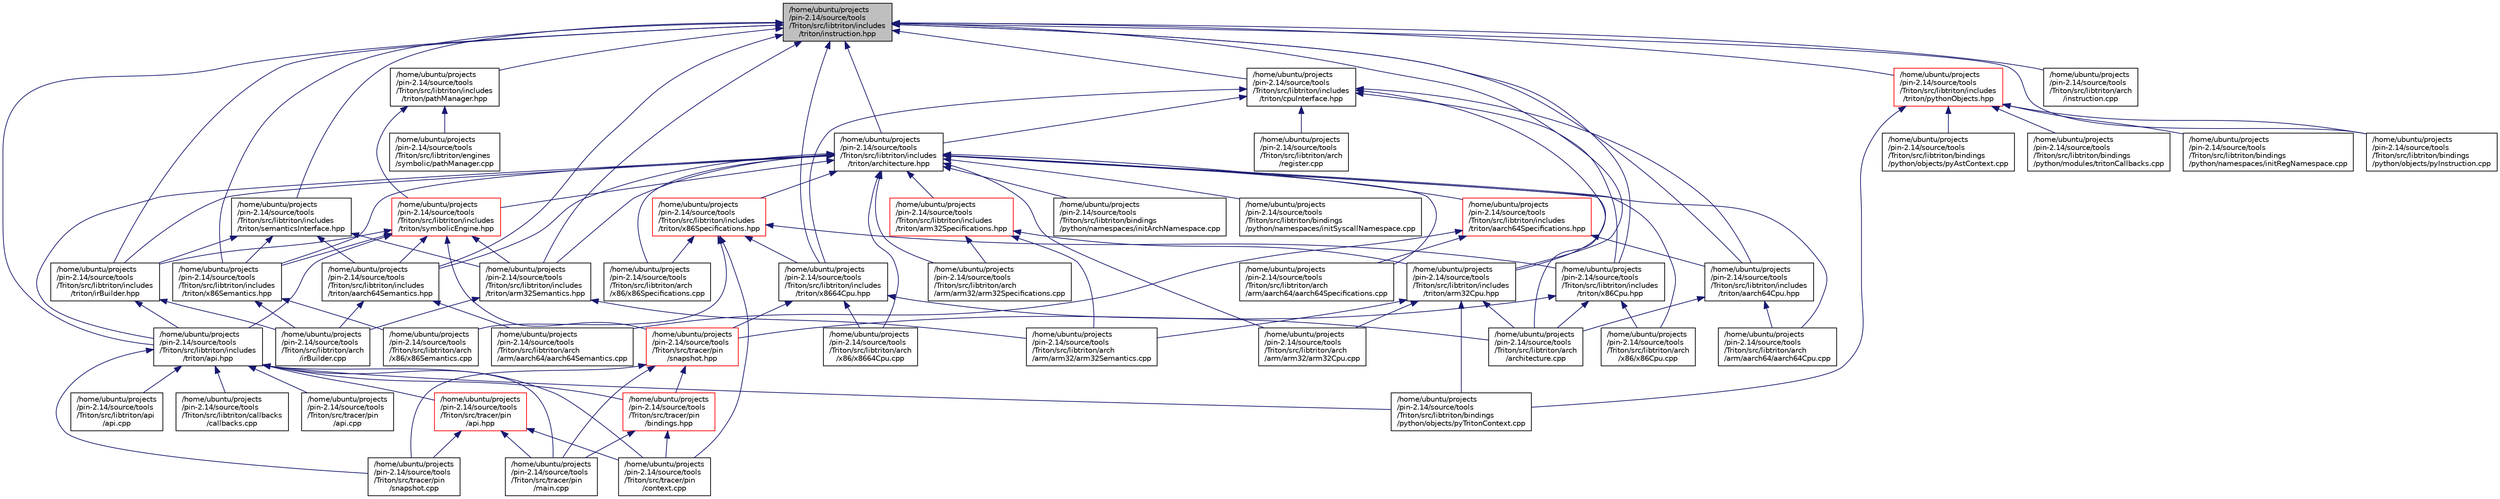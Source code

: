 digraph "/home/ubuntu/projects/pin-2.14/source/tools/Triton/src/libtriton/includes/triton/instruction.hpp"
{
  edge [fontname="Helvetica",fontsize="10",labelfontname="Helvetica",labelfontsize="10"];
  node [fontname="Helvetica",fontsize="10",shape=record];
  Node0 [label="/home/ubuntu/projects\l/pin-2.14/source/tools\l/Triton/src/libtriton/includes\l/triton/instruction.hpp",height=0.2,width=0.4,color="black", fillcolor="grey75", style="filled", fontcolor="black"];
  Node0 -> Node1 [dir="back",color="midnightblue",fontsize="10",style="solid",fontname="Helvetica"];
  Node1 [label="/home/ubuntu/projects\l/pin-2.14/source/tools\l/Triton/src/libtriton/includes\l/triton/cpuInterface.hpp",height=0.2,width=0.4,color="black", fillcolor="white", style="filled",URL="$cpuInterface_8hpp.html"];
  Node1 -> Node2 [dir="back",color="midnightblue",fontsize="10",style="solid",fontname="Helvetica"];
  Node2 [label="/home/ubuntu/projects\l/pin-2.14/source/tools\l/Triton/src/libtriton/includes\l/triton/architecture.hpp",height=0.2,width=0.4,color="black", fillcolor="white", style="filled",URL="$architecture_8hpp.html"];
  Node2 -> Node3 [dir="back",color="midnightblue",fontsize="10",style="solid",fontname="Helvetica"];
  Node3 [label="/home/ubuntu/projects\l/pin-2.14/source/tools\l/Triton/src/libtriton/includes\l/triton/api.hpp",height=0.2,width=0.4,color="black", fillcolor="white", style="filled",URL="$libtriton_2includes_2triton_2api_8hpp.html"];
  Node3 -> Node4 [dir="back",color="midnightblue",fontsize="10",style="solid",fontname="Helvetica"];
  Node4 [label="/home/ubuntu/projects\l/pin-2.14/source/tools\l/Triton/src/libtriton/api\l/api.cpp",height=0.2,width=0.4,color="black", fillcolor="white", style="filled",URL="$libtriton_2api_2api_8cpp.html"];
  Node3 -> Node5 [dir="back",color="midnightblue",fontsize="10",style="solid",fontname="Helvetica"];
  Node5 [label="/home/ubuntu/projects\l/pin-2.14/source/tools\l/Triton/src/libtriton/bindings\l/python/objects/pyTritonContext.cpp",height=0.2,width=0.4,color="black", fillcolor="white", style="filled",URL="$pyTritonContext_8cpp.html"];
  Node3 -> Node6 [dir="back",color="midnightblue",fontsize="10",style="solid",fontname="Helvetica"];
  Node6 [label="/home/ubuntu/projects\l/pin-2.14/source/tools\l/Triton/src/libtriton/callbacks\l/callbacks.cpp",height=0.2,width=0.4,color="black", fillcolor="white", style="filled",URL="$libtriton_2callbacks_2callbacks_8cpp.html"];
  Node3 -> Node7 [dir="back",color="midnightblue",fontsize="10",style="solid",fontname="Helvetica"];
  Node7 [label="/home/ubuntu/projects\l/pin-2.14/source/tools\l/Triton/src/tracer/pin\l/api.cpp",height=0.2,width=0.4,color="black", fillcolor="white", style="filled",URL="$tracer_2pin_2api_8cpp.html"];
  Node3 -> Node8 [dir="back",color="midnightblue",fontsize="10",style="solid",fontname="Helvetica"];
  Node8 [label="/home/ubuntu/projects\l/pin-2.14/source/tools\l/Triton/src/tracer/pin\l/api.hpp",height=0.2,width=0.4,color="red", fillcolor="white", style="filled",URL="$tracer_2pin_2api_8hpp.html"];
  Node8 -> Node10 [dir="back",color="midnightblue",fontsize="10",style="solid",fontname="Helvetica"];
  Node10 [label="/home/ubuntu/projects\l/pin-2.14/source/tools\l/Triton/src/tracer/pin\l/context.cpp",height=0.2,width=0.4,color="black", fillcolor="white", style="filled",URL="$context_8cpp.html"];
  Node8 -> Node11 [dir="back",color="midnightblue",fontsize="10",style="solid",fontname="Helvetica"];
  Node11 [label="/home/ubuntu/projects\l/pin-2.14/source/tools\l/Triton/src/tracer/pin\l/main.cpp",height=0.2,width=0.4,color="black", fillcolor="white", style="filled",URL="$main_8cpp.html"];
  Node8 -> Node12 [dir="back",color="midnightblue",fontsize="10",style="solid",fontname="Helvetica"];
  Node12 [label="/home/ubuntu/projects\l/pin-2.14/source/tools\l/Triton/src/tracer/pin\l/snapshot.cpp",height=0.2,width=0.4,color="black", fillcolor="white", style="filled",URL="$snapshot_8cpp.html"];
  Node3 -> Node13 [dir="back",color="midnightblue",fontsize="10",style="solid",fontname="Helvetica"];
  Node13 [label="/home/ubuntu/projects\l/pin-2.14/source/tools\l/Triton/src/tracer/pin\l/bindings.hpp",height=0.2,width=0.4,color="red", fillcolor="white", style="filled",URL="$bindings_8hpp.html"];
  Node13 -> Node10 [dir="back",color="midnightblue",fontsize="10",style="solid",fontname="Helvetica"];
  Node13 -> Node11 [dir="back",color="midnightblue",fontsize="10",style="solid",fontname="Helvetica"];
  Node3 -> Node10 [dir="back",color="midnightblue",fontsize="10",style="solid",fontname="Helvetica"];
  Node3 -> Node11 [dir="back",color="midnightblue",fontsize="10",style="solid",fontname="Helvetica"];
  Node3 -> Node12 [dir="back",color="midnightblue",fontsize="10",style="solid",fontname="Helvetica"];
  Node2 -> Node16 [dir="back",color="midnightblue",fontsize="10",style="solid",fontname="Helvetica"];
  Node16 [label="/home/ubuntu/projects\l/pin-2.14/source/tools\l/Triton/src/libtriton/includes\l/triton/irBuilder.hpp",height=0.2,width=0.4,color="black", fillcolor="white", style="filled",URL="$irBuilder_8hpp.html"];
  Node16 -> Node3 [dir="back",color="midnightblue",fontsize="10",style="solid",fontname="Helvetica"];
  Node16 -> Node17 [dir="back",color="midnightblue",fontsize="10",style="solid",fontname="Helvetica"];
  Node17 [label="/home/ubuntu/projects\l/pin-2.14/source/tools\l/Triton/src/libtriton/arch\l/irBuilder.cpp",height=0.2,width=0.4,color="black", fillcolor="white", style="filled",URL="$irBuilder_8cpp.html"];
  Node2 -> Node18 [dir="back",color="midnightblue",fontsize="10",style="solid",fontname="Helvetica"];
  Node18 [label="/home/ubuntu/projects\l/pin-2.14/source/tools\l/Triton/src/libtriton/includes\l/triton/symbolicEngine.hpp",height=0.2,width=0.4,color="red", fillcolor="white", style="filled",URL="$symbolicEngine_8hpp.html"];
  Node18 -> Node16 [dir="back",color="midnightblue",fontsize="10",style="solid",fontname="Helvetica"];
  Node18 -> Node3 [dir="back",color="midnightblue",fontsize="10",style="solid",fontname="Helvetica"];
  Node18 -> Node20 [dir="back",color="midnightblue",fontsize="10",style="solid",fontname="Helvetica"];
  Node20 [label="/home/ubuntu/projects\l/pin-2.14/source/tools\l/Triton/src/libtriton/includes\l/triton/aarch64Semantics.hpp",height=0.2,width=0.4,color="black", fillcolor="white", style="filled",URL="$aarch64Semantics_8hpp.html"];
  Node20 -> Node21 [dir="back",color="midnightblue",fontsize="10",style="solid",fontname="Helvetica"];
  Node21 [label="/home/ubuntu/projects\l/pin-2.14/source/tools\l/Triton/src/libtriton/arch\l/arm/aarch64/aarch64Semantics.cpp",height=0.2,width=0.4,color="black", fillcolor="white", style="filled",URL="$aarch64Semantics_8cpp.html"];
  Node20 -> Node17 [dir="back",color="midnightblue",fontsize="10",style="solid",fontname="Helvetica"];
  Node18 -> Node22 [dir="back",color="midnightblue",fontsize="10",style="solid",fontname="Helvetica"];
  Node22 [label="/home/ubuntu/projects\l/pin-2.14/source/tools\l/Triton/src/libtriton/includes\l/triton/arm32Semantics.hpp",height=0.2,width=0.4,color="black", fillcolor="white", style="filled",URL="$arm32Semantics_8hpp.html"];
  Node22 -> Node23 [dir="back",color="midnightblue",fontsize="10",style="solid",fontname="Helvetica"];
  Node23 [label="/home/ubuntu/projects\l/pin-2.14/source/tools\l/Triton/src/libtriton/arch\l/arm/arm32/arm32Semantics.cpp",height=0.2,width=0.4,color="black", fillcolor="white", style="filled",URL="$arm32Semantics_8cpp.html"];
  Node22 -> Node17 [dir="back",color="midnightblue",fontsize="10",style="solid",fontname="Helvetica"];
  Node18 -> Node24 [dir="back",color="midnightblue",fontsize="10",style="solid",fontname="Helvetica"];
  Node24 [label="/home/ubuntu/projects\l/pin-2.14/source/tools\l/Triton/src/libtriton/includes\l/triton/x86Semantics.hpp",height=0.2,width=0.4,color="black", fillcolor="white", style="filled",URL="$x86Semantics_8hpp.html"];
  Node24 -> Node17 [dir="back",color="midnightblue",fontsize="10",style="solid",fontname="Helvetica"];
  Node24 -> Node25 [dir="back",color="midnightblue",fontsize="10",style="solid",fontname="Helvetica"];
  Node25 [label="/home/ubuntu/projects\l/pin-2.14/source/tools\l/Triton/src/libtriton/arch\l/x86/x86Semantics.cpp",height=0.2,width=0.4,color="black", fillcolor="white", style="filled",URL="$x86Semantics_8cpp.html"];
  Node18 -> Node27 [dir="back",color="midnightblue",fontsize="10",style="solid",fontname="Helvetica"];
  Node27 [label="/home/ubuntu/projects\l/pin-2.14/source/tools\l/Triton/src/tracer/pin\l/snapshot.hpp",height=0.2,width=0.4,color="red", fillcolor="white", style="filled",URL="$snapshot_8hpp.html"];
  Node27 -> Node13 [dir="back",color="midnightblue",fontsize="10",style="solid",fontname="Helvetica"];
  Node27 -> Node11 [dir="back",color="midnightblue",fontsize="10",style="solid",fontname="Helvetica"];
  Node27 -> Node12 [dir="back",color="midnightblue",fontsize="10",style="solid",fontname="Helvetica"];
  Node2 -> Node29 [dir="back",color="midnightblue",fontsize="10",style="solid",fontname="Helvetica"];
  Node29 [label="/home/ubuntu/projects\l/pin-2.14/source/tools\l/Triton/src/libtriton/includes\l/triton/aarch64Specifications.hpp",height=0.2,width=0.4,color="red", fillcolor="white", style="filled",URL="$aarch64Specifications_8hpp.html"];
  Node29 -> Node30 [dir="back",color="midnightblue",fontsize="10",style="solid",fontname="Helvetica"];
  Node30 [label="/home/ubuntu/projects\l/pin-2.14/source/tools\l/Triton/src/libtriton/includes\l/triton/aarch64Cpu.hpp",height=0.2,width=0.4,color="black", fillcolor="white", style="filled",URL="$aarch64Cpu_8hpp.html"];
  Node30 -> Node31 [dir="back",color="midnightblue",fontsize="10",style="solid",fontname="Helvetica"];
  Node31 [label="/home/ubuntu/projects\l/pin-2.14/source/tools\l/Triton/src/libtriton/arch\l/architecture.cpp",height=0.2,width=0.4,color="black", fillcolor="white", style="filled",URL="$architecture_8cpp.html"];
  Node30 -> Node32 [dir="back",color="midnightblue",fontsize="10",style="solid",fontname="Helvetica"];
  Node32 [label="/home/ubuntu/projects\l/pin-2.14/source/tools\l/Triton/src/libtriton/arch\l/arm/aarch64/aarch64Cpu.cpp",height=0.2,width=0.4,color="black", fillcolor="white", style="filled",URL="$aarch64Cpu_8cpp.html"];
  Node29 -> Node21 [dir="back",color="midnightblue",fontsize="10",style="solid",fontname="Helvetica"];
  Node29 -> Node33 [dir="back",color="midnightblue",fontsize="10",style="solid",fontname="Helvetica"];
  Node33 [label="/home/ubuntu/projects\l/pin-2.14/source/tools\l/Triton/src/libtriton/arch\l/arm/aarch64/aarch64Specifications.cpp",height=0.2,width=0.4,color="black", fillcolor="white", style="filled",URL="$aarch64Specifications_8cpp.html"];
  Node2 -> Node31 [dir="back",color="midnightblue",fontsize="10",style="solid",fontname="Helvetica"];
  Node2 -> Node36 [dir="back",color="midnightblue",fontsize="10",style="solid",fontname="Helvetica"];
  Node36 [label="/home/ubuntu/projects\l/pin-2.14/source/tools\l/Triton/src/libtriton/includes\l/triton/arm32Specifications.hpp",height=0.2,width=0.4,color="red", fillcolor="white", style="filled",URL="$arm32Specifications_8hpp.html"];
  Node36 -> Node37 [dir="back",color="midnightblue",fontsize="10",style="solid",fontname="Helvetica"];
  Node37 [label="/home/ubuntu/projects\l/pin-2.14/source/tools\l/Triton/src/libtriton/includes\l/triton/arm32Cpu.hpp",height=0.2,width=0.4,color="black", fillcolor="white", style="filled",URL="$arm32Cpu_8hpp.html"];
  Node37 -> Node31 [dir="back",color="midnightblue",fontsize="10",style="solid",fontname="Helvetica"];
  Node37 -> Node38 [dir="back",color="midnightblue",fontsize="10",style="solid",fontname="Helvetica"];
  Node38 [label="/home/ubuntu/projects\l/pin-2.14/source/tools\l/Triton/src/libtriton/arch\l/arm/arm32/arm32Cpu.cpp",height=0.2,width=0.4,color="black", fillcolor="white", style="filled",URL="$arm32Cpu_8cpp.html"];
  Node37 -> Node23 [dir="back",color="midnightblue",fontsize="10",style="solid",fontname="Helvetica"];
  Node37 -> Node5 [dir="back",color="midnightblue",fontsize="10",style="solid",fontname="Helvetica"];
  Node36 -> Node23 [dir="back",color="midnightblue",fontsize="10",style="solid",fontname="Helvetica"];
  Node36 -> Node39 [dir="back",color="midnightblue",fontsize="10",style="solid",fontname="Helvetica"];
  Node39 [label="/home/ubuntu/projects\l/pin-2.14/source/tools\l/Triton/src/libtriton/arch\l/arm/arm32/arm32Specifications.cpp",height=0.2,width=0.4,color="black", fillcolor="white", style="filled",URL="$arm32Specifications_8cpp.html"];
  Node2 -> Node40 [dir="back",color="midnightblue",fontsize="10",style="solid",fontname="Helvetica"];
  Node40 [label="/home/ubuntu/projects\l/pin-2.14/source/tools\l/Triton/src/libtriton/includes\l/triton/x86Specifications.hpp",height=0.2,width=0.4,color="red", fillcolor="white", style="filled",URL="$x86Specifications_8hpp.html"];
  Node40 -> Node41 [dir="back",color="midnightblue",fontsize="10",style="solid",fontname="Helvetica"];
  Node41 [label="/home/ubuntu/projects\l/pin-2.14/source/tools\l/Triton/src/libtriton/includes\l/triton/x8664Cpu.hpp",height=0.2,width=0.4,color="black", fillcolor="white", style="filled",URL="$x8664Cpu_8hpp.html"];
  Node41 -> Node31 [dir="back",color="midnightblue",fontsize="10",style="solid",fontname="Helvetica"];
  Node41 -> Node42 [dir="back",color="midnightblue",fontsize="10",style="solid",fontname="Helvetica"];
  Node42 [label="/home/ubuntu/projects\l/pin-2.14/source/tools\l/Triton/src/libtriton/arch\l/x86/x8664Cpu.cpp",height=0.2,width=0.4,color="black", fillcolor="white", style="filled",URL="$x8664Cpu_8cpp.html"];
  Node41 -> Node27 [dir="back",color="midnightblue",fontsize="10",style="solid",fontname="Helvetica"];
  Node40 -> Node43 [dir="back",color="midnightblue",fontsize="10",style="solid",fontname="Helvetica"];
  Node43 [label="/home/ubuntu/projects\l/pin-2.14/source/tools\l/Triton/src/libtriton/includes\l/triton/x86Cpu.hpp",height=0.2,width=0.4,color="black", fillcolor="white", style="filled",URL="$x86Cpu_8hpp.html"];
  Node43 -> Node31 [dir="back",color="midnightblue",fontsize="10",style="solid",fontname="Helvetica"];
  Node43 -> Node44 [dir="back",color="midnightblue",fontsize="10",style="solid",fontname="Helvetica"];
  Node44 [label="/home/ubuntu/projects\l/pin-2.14/source/tools\l/Triton/src/libtriton/arch\l/x86/x86Cpu.cpp",height=0.2,width=0.4,color="black", fillcolor="white", style="filled",URL="$x86Cpu_8cpp.html"];
  Node43 -> Node27 [dir="back",color="midnightblue",fontsize="10",style="solid",fontname="Helvetica"];
  Node40 -> Node25 [dir="back",color="midnightblue",fontsize="10",style="solid",fontname="Helvetica"];
  Node40 -> Node45 [dir="back",color="midnightblue",fontsize="10",style="solid",fontname="Helvetica"];
  Node45 [label="/home/ubuntu/projects\l/pin-2.14/source/tools\l/Triton/src/libtriton/arch\l/x86/x86Specifications.cpp",height=0.2,width=0.4,color="black", fillcolor="white", style="filled",URL="$x86Specifications_8cpp.html"];
  Node40 -> Node10 [dir="back",color="midnightblue",fontsize="10",style="solid",fontname="Helvetica"];
  Node2 -> Node32 [dir="back",color="midnightblue",fontsize="10",style="solid",fontname="Helvetica"];
  Node2 -> Node20 [dir="back",color="midnightblue",fontsize="10",style="solid",fontname="Helvetica"];
  Node2 -> Node33 [dir="back",color="midnightblue",fontsize="10",style="solid",fontname="Helvetica"];
  Node2 -> Node38 [dir="back",color="midnightblue",fontsize="10",style="solid",fontname="Helvetica"];
  Node2 -> Node22 [dir="back",color="midnightblue",fontsize="10",style="solid",fontname="Helvetica"];
  Node2 -> Node39 [dir="back",color="midnightblue",fontsize="10",style="solid",fontname="Helvetica"];
  Node2 -> Node24 [dir="back",color="midnightblue",fontsize="10",style="solid",fontname="Helvetica"];
  Node2 -> Node42 [dir="back",color="midnightblue",fontsize="10",style="solid",fontname="Helvetica"];
  Node2 -> Node44 [dir="back",color="midnightblue",fontsize="10",style="solid",fontname="Helvetica"];
  Node2 -> Node45 [dir="back",color="midnightblue",fontsize="10",style="solid",fontname="Helvetica"];
  Node2 -> Node48 [dir="back",color="midnightblue",fontsize="10",style="solid",fontname="Helvetica"];
  Node48 [label="/home/ubuntu/projects\l/pin-2.14/source/tools\l/Triton/src/libtriton/bindings\l/python/namespaces/initArchNamespace.cpp",height=0.2,width=0.4,color="black", fillcolor="white", style="filled",URL="$initArchNamespace_8cpp.html"];
  Node2 -> Node49 [dir="back",color="midnightblue",fontsize="10",style="solid",fontname="Helvetica"];
  Node49 [label="/home/ubuntu/projects\l/pin-2.14/source/tools\l/Triton/src/libtriton/bindings\l/python/namespaces/initSyscallNamespace.cpp",height=0.2,width=0.4,color="black", fillcolor="white", style="filled",URL="$initSyscallNamespace_8cpp.html"];
  Node1 -> Node30 [dir="back",color="midnightblue",fontsize="10",style="solid",fontname="Helvetica"];
  Node1 -> Node37 [dir="back",color="midnightblue",fontsize="10",style="solid",fontname="Helvetica"];
  Node1 -> Node41 [dir="back",color="midnightblue",fontsize="10",style="solid",fontname="Helvetica"];
  Node1 -> Node43 [dir="back",color="midnightblue",fontsize="10",style="solid",fontname="Helvetica"];
  Node1 -> Node50 [dir="back",color="midnightblue",fontsize="10",style="solid",fontname="Helvetica"];
  Node50 [label="/home/ubuntu/projects\l/pin-2.14/source/tools\l/Triton/src/libtriton/arch\l/register.cpp",height=0.2,width=0.4,color="black", fillcolor="white", style="filled",URL="$register_8cpp.html"];
  Node0 -> Node2 [dir="back",color="midnightblue",fontsize="10",style="solid",fontname="Helvetica"];
  Node0 -> Node3 [dir="back",color="midnightblue",fontsize="10",style="solid",fontname="Helvetica"];
  Node0 -> Node16 [dir="back",color="midnightblue",fontsize="10",style="solid",fontname="Helvetica"];
  Node0 -> Node51 [dir="back",color="midnightblue",fontsize="10",style="solid",fontname="Helvetica"];
  Node51 [label="/home/ubuntu/projects\l/pin-2.14/source/tools\l/Triton/src/libtriton/includes\l/triton/semanticsInterface.hpp",height=0.2,width=0.4,color="black", fillcolor="white", style="filled",URL="$semanticsInterface_8hpp.html"];
  Node51 -> Node16 [dir="back",color="midnightblue",fontsize="10",style="solid",fontname="Helvetica"];
  Node51 -> Node20 [dir="back",color="midnightblue",fontsize="10",style="solid",fontname="Helvetica"];
  Node51 -> Node22 [dir="back",color="midnightblue",fontsize="10",style="solid",fontname="Helvetica"];
  Node51 -> Node24 [dir="back",color="midnightblue",fontsize="10",style="solid",fontname="Helvetica"];
  Node0 -> Node52 [dir="back",color="midnightblue",fontsize="10",style="solid",fontname="Helvetica"];
  Node52 [label="/home/ubuntu/projects\l/pin-2.14/source/tools\l/Triton/src/libtriton/includes\l/triton/pathManager.hpp",height=0.2,width=0.4,color="black", fillcolor="white", style="filled",URL="$pathManager_8hpp.html"];
  Node52 -> Node18 [dir="back",color="midnightblue",fontsize="10",style="solid",fontname="Helvetica"];
  Node52 -> Node53 [dir="back",color="midnightblue",fontsize="10",style="solid",fontname="Helvetica"];
  Node53 [label="/home/ubuntu/projects\l/pin-2.14/source/tools\l/Triton/src/libtriton/engines\l/symbolic/pathManager.cpp",height=0.2,width=0.4,color="black", fillcolor="white", style="filled",URL="$pathManager_8cpp.html"];
  Node0 -> Node30 [dir="back",color="midnightblue",fontsize="10",style="solid",fontname="Helvetica"];
  Node0 -> Node37 [dir="back",color="midnightblue",fontsize="10",style="solid",fontname="Helvetica"];
  Node0 -> Node41 [dir="back",color="midnightblue",fontsize="10",style="solid",fontname="Helvetica"];
  Node0 -> Node43 [dir="back",color="midnightblue",fontsize="10",style="solid",fontname="Helvetica"];
  Node0 -> Node20 [dir="back",color="midnightblue",fontsize="10",style="solid",fontname="Helvetica"];
  Node0 -> Node22 [dir="back",color="midnightblue",fontsize="10",style="solid",fontname="Helvetica"];
  Node0 -> Node54 [dir="back",color="midnightblue",fontsize="10",style="solid",fontname="Helvetica"];
  Node54 [label="/home/ubuntu/projects\l/pin-2.14/source/tools\l/Triton/src/libtriton/arch\l/instruction.cpp",height=0.2,width=0.4,color="black", fillcolor="white", style="filled",URL="$instruction_8cpp.html"];
  Node0 -> Node24 [dir="back",color="midnightblue",fontsize="10",style="solid",fontname="Helvetica"];
  Node0 -> Node55 [dir="back",color="midnightblue",fontsize="10",style="solid",fontname="Helvetica"];
  Node55 [label="/home/ubuntu/projects\l/pin-2.14/source/tools\l/Triton/src/libtriton/includes\l/triton/pythonObjects.hpp",height=0.2,width=0.4,color="red", fillcolor="white", style="filled",URL="$pythonObjects_8hpp.html"];
  Node55 -> Node56 [dir="back",color="midnightblue",fontsize="10",style="solid",fontname="Helvetica"];
  Node56 [label="/home/ubuntu/projects\l/pin-2.14/source/tools\l/Triton/src/libtriton/bindings\l/python/modules/tritonCallbacks.cpp",height=0.2,width=0.4,color="black", fillcolor="white", style="filled",URL="$tritonCallbacks_8cpp.html"];
  Node55 -> Node57 [dir="back",color="midnightblue",fontsize="10",style="solid",fontname="Helvetica"];
  Node57 [label="/home/ubuntu/projects\l/pin-2.14/source/tools\l/Triton/src/libtriton/bindings\l/python/namespaces/initRegNamespace.cpp",height=0.2,width=0.4,color="black", fillcolor="white", style="filled",URL="$initRegNamespace_8cpp.html"];
  Node55 -> Node58 [dir="back",color="midnightblue",fontsize="10",style="solid",fontname="Helvetica"];
  Node58 [label="/home/ubuntu/projects\l/pin-2.14/source/tools\l/Triton/src/libtriton/bindings\l/python/objects/pyAstContext.cpp",height=0.2,width=0.4,color="black", fillcolor="white", style="filled",URL="$pyAstContext_8cpp.html"];
  Node55 -> Node62 [dir="back",color="midnightblue",fontsize="10",style="solid",fontname="Helvetica"];
  Node62 [label="/home/ubuntu/projects\l/pin-2.14/source/tools\l/Triton/src/libtriton/bindings\l/python/objects/pyInstruction.cpp",height=0.2,width=0.4,color="black", fillcolor="white", style="filled",URL="$pyInstruction_8cpp.html"];
  Node55 -> Node5 [dir="back",color="midnightblue",fontsize="10",style="solid",fontname="Helvetica"];
  Node0 -> Node62 [dir="back",color="midnightblue",fontsize="10",style="solid",fontname="Helvetica"];
}
